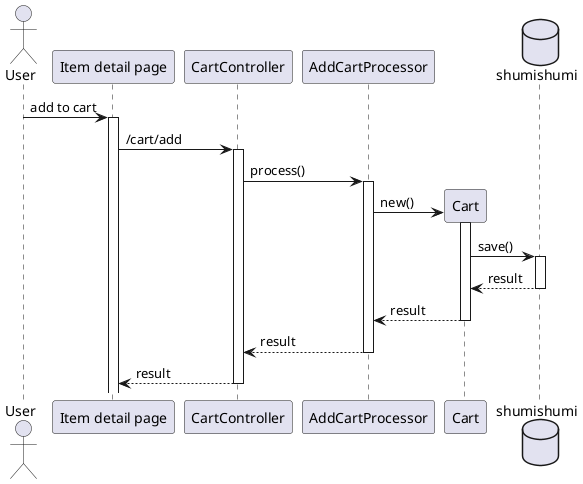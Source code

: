 @startuml template
'autonumber 1.1.1

actor User as u

' Box "front end"
participant "Item detail page" as detail
' end box

' Box "back end"
participant "CartController" as wc

participant "AddCartProcessor" as addproc

participant "Cart" as cm
' end box

database shumishumi as db

u -> detail++ : add to cart
detail -> wc++ : /cart/add
wc -> addproc++ : process()

create cm
addproc -> cm++ : new()
cm -> db++ : save()
return result
return result
return result
return result

@enduml